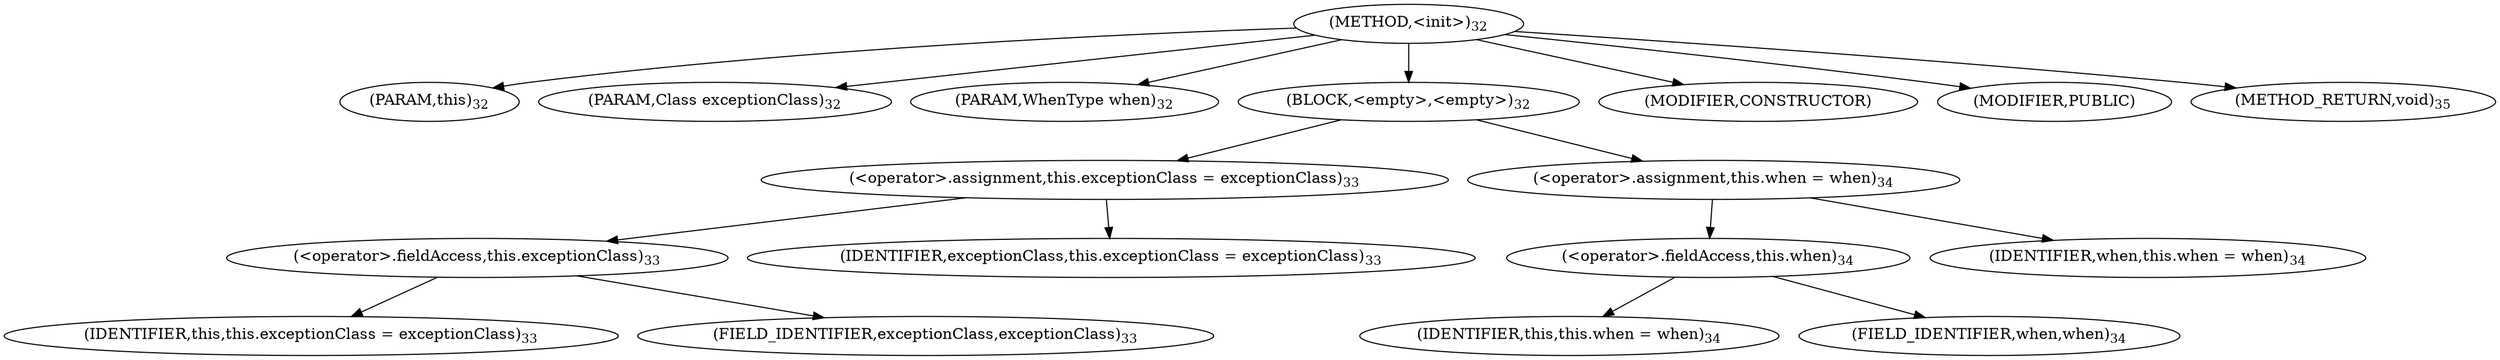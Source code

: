 digraph "&lt;init&gt;" {  
"29" [label = <(METHOD,&lt;init&gt;)<SUB>32</SUB>> ]
"4" [label = <(PARAM,this)<SUB>32</SUB>> ]
"30" [label = <(PARAM,Class exceptionClass)<SUB>32</SUB>> ]
"31" [label = <(PARAM,WhenType when)<SUB>32</SUB>> ]
"32" [label = <(BLOCK,&lt;empty&gt;,&lt;empty&gt;)<SUB>32</SUB>> ]
"33" [label = <(&lt;operator&gt;.assignment,this.exceptionClass = exceptionClass)<SUB>33</SUB>> ]
"34" [label = <(&lt;operator&gt;.fieldAccess,this.exceptionClass)<SUB>33</SUB>> ]
"3" [label = <(IDENTIFIER,this,this.exceptionClass = exceptionClass)<SUB>33</SUB>> ]
"35" [label = <(FIELD_IDENTIFIER,exceptionClass,exceptionClass)<SUB>33</SUB>> ]
"36" [label = <(IDENTIFIER,exceptionClass,this.exceptionClass = exceptionClass)<SUB>33</SUB>> ]
"37" [label = <(&lt;operator&gt;.assignment,this.when = when)<SUB>34</SUB>> ]
"38" [label = <(&lt;operator&gt;.fieldAccess,this.when)<SUB>34</SUB>> ]
"5" [label = <(IDENTIFIER,this,this.when = when)<SUB>34</SUB>> ]
"39" [label = <(FIELD_IDENTIFIER,when,when)<SUB>34</SUB>> ]
"40" [label = <(IDENTIFIER,when,this.when = when)<SUB>34</SUB>> ]
"41" [label = <(MODIFIER,CONSTRUCTOR)> ]
"42" [label = <(MODIFIER,PUBLIC)> ]
"43" [label = <(METHOD_RETURN,void)<SUB>35</SUB>> ]
  "29" -> "4" 
  "29" -> "30" 
  "29" -> "31" 
  "29" -> "32" 
  "29" -> "41" 
  "29" -> "42" 
  "29" -> "43" 
  "32" -> "33" 
  "32" -> "37" 
  "33" -> "34" 
  "33" -> "36" 
  "34" -> "3" 
  "34" -> "35" 
  "37" -> "38" 
  "37" -> "40" 
  "38" -> "5" 
  "38" -> "39" 
}
